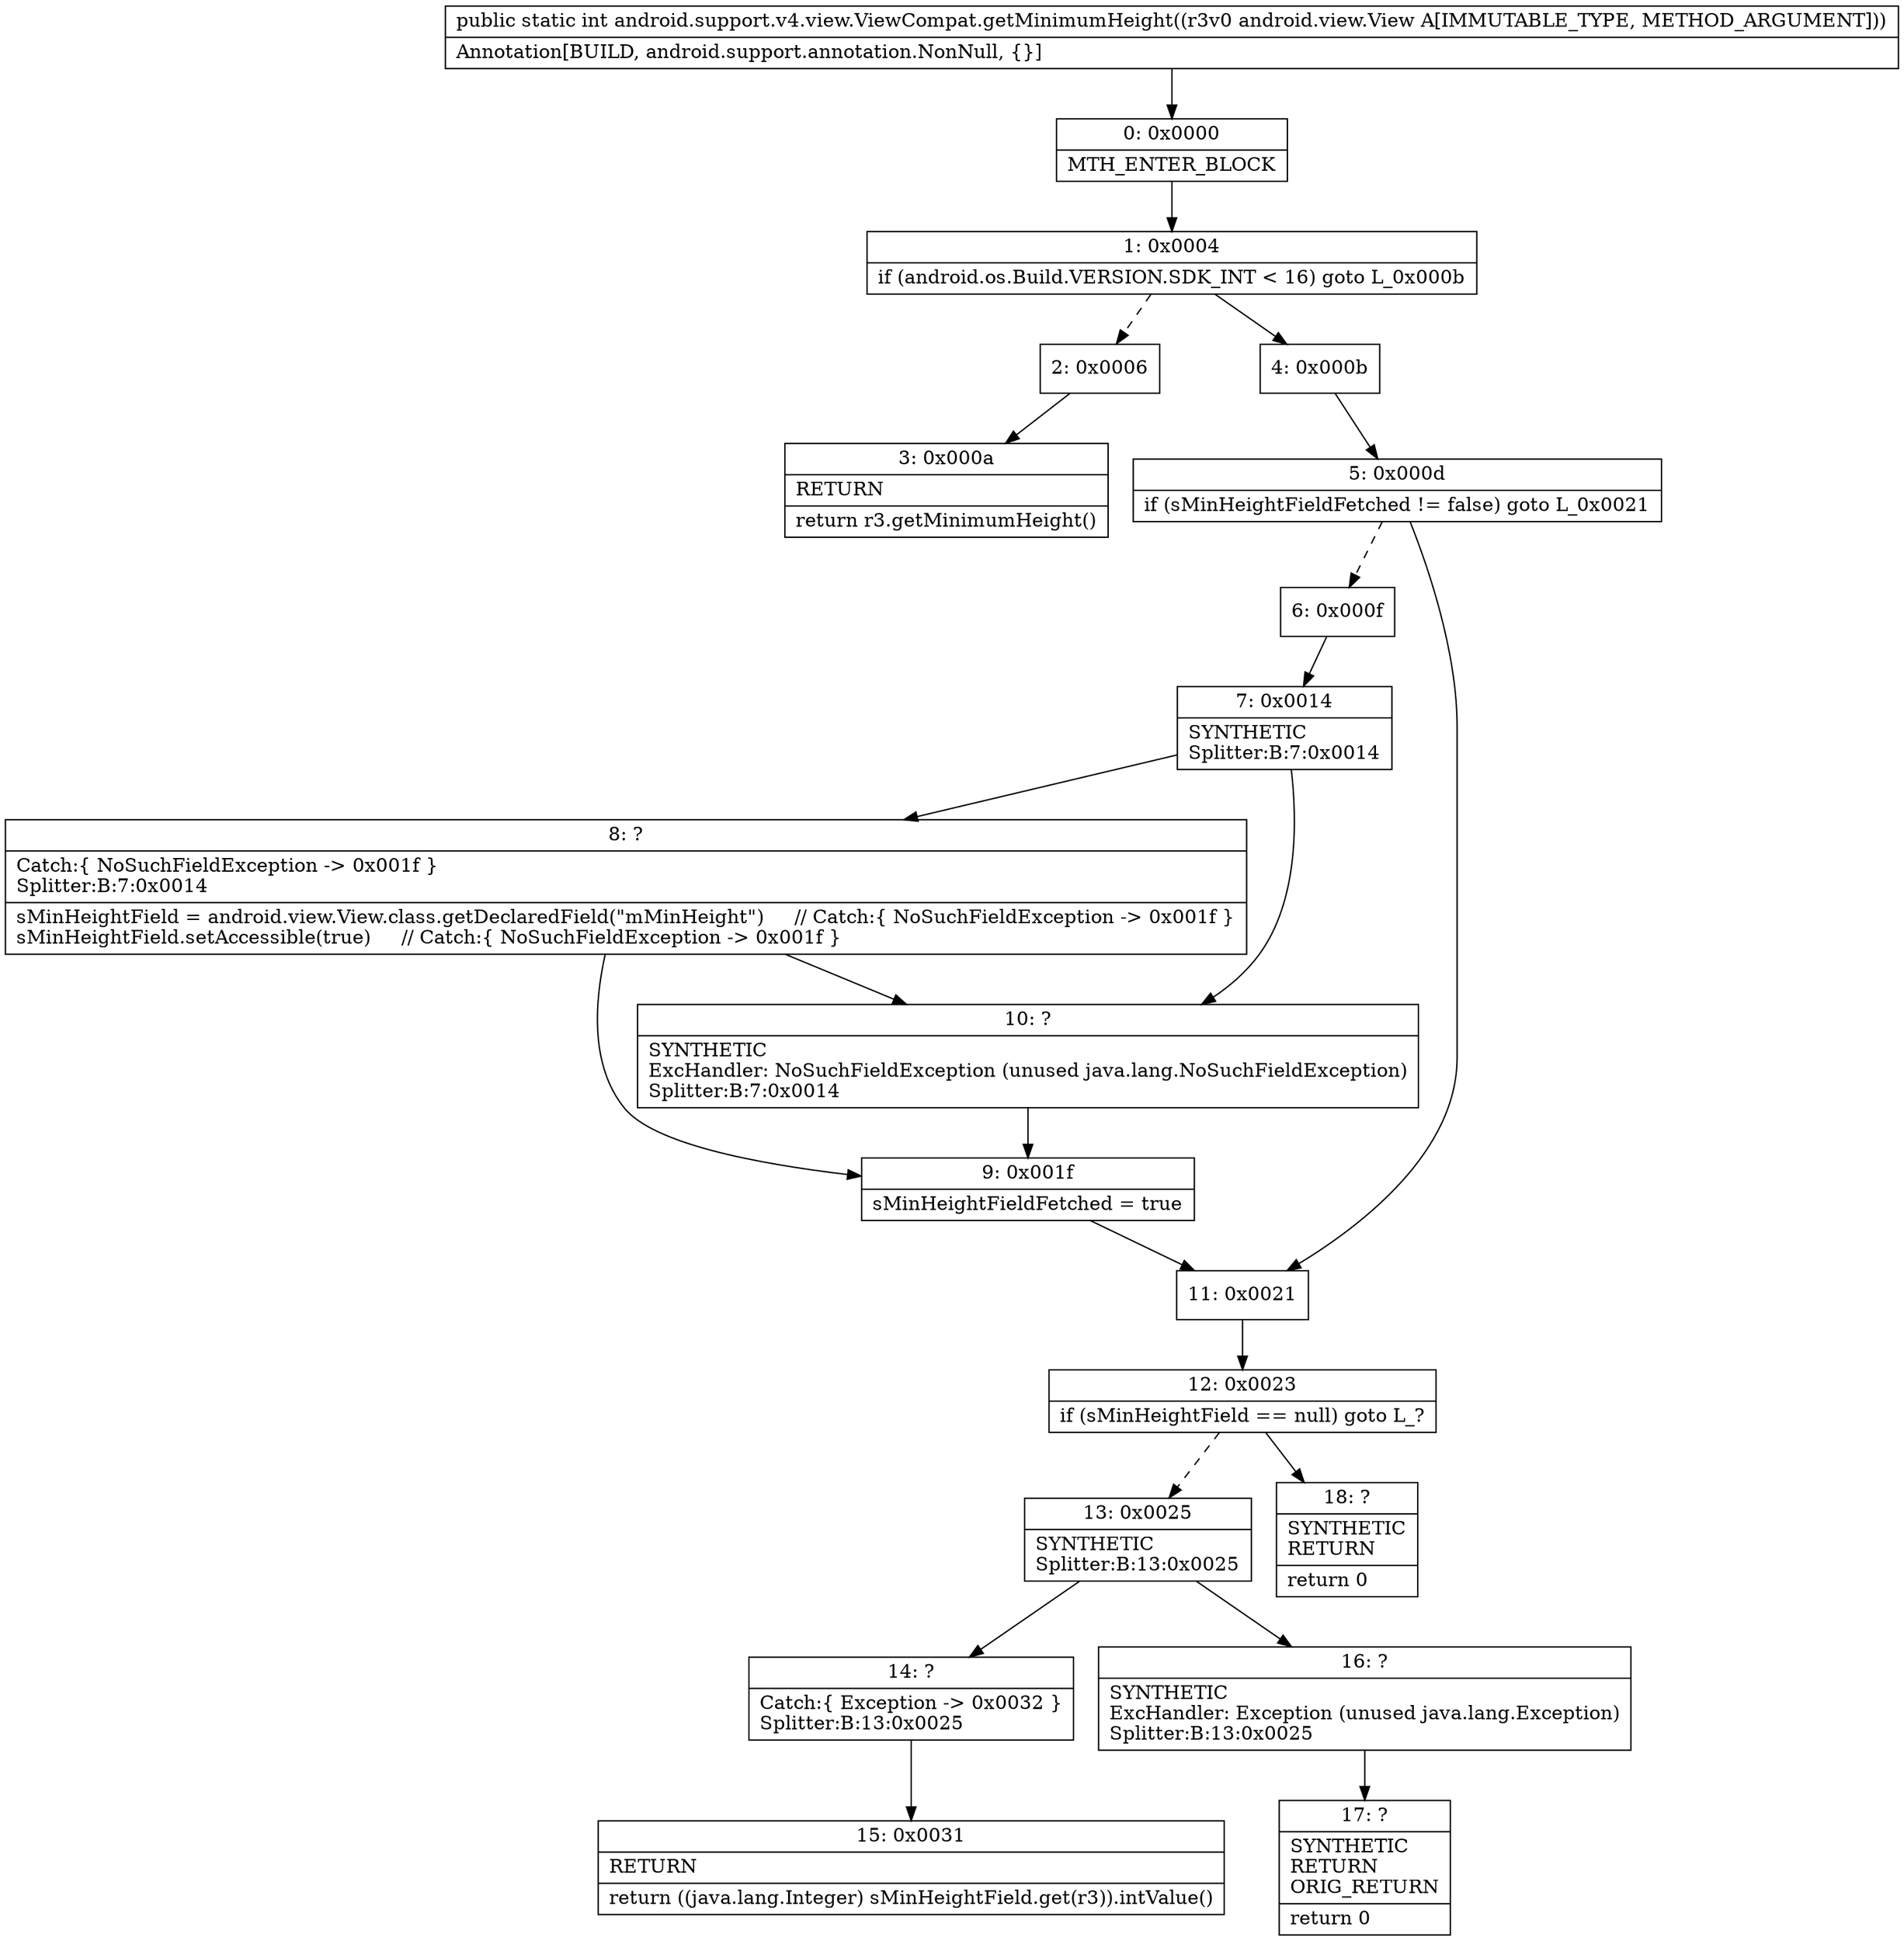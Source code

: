 digraph "CFG forandroid.support.v4.view.ViewCompat.getMinimumHeight(Landroid\/view\/View;)I" {
Node_0 [shape=record,label="{0\:\ 0x0000|MTH_ENTER_BLOCK\l}"];
Node_1 [shape=record,label="{1\:\ 0x0004|if (android.os.Build.VERSION.SDK_INT \< 16) goto L_0x000b\l}"];
Node_2 [shape=record,label="{2\:\ 0x0006}"];
Node_3 [shape=record,label="{3\:\ 0x000a|RETURN\l|return r3.getMinimumHeight()\l}"];
Node_4 [shape=record,label="{4\:\ 0x000b}"];
Node_5 [shape=record,label="{5\:\ 0x000d|if (sMinHeightFieldFetched != false) goto L_0x0021\l}"];
Node_6 [shape=record,label="{6\:\ 0x000f}"];
Node_7 [shape=record,label="{7\:\ 0x0014|SYNTHETIC\lSplitter:B:7:0x0014\l}"];
Node_8 [shape=record,label="{8\:\ ?|Catch:\{ NoSuchFieldException \-\> 0x001f \}\lSplitter:B:7:0x0014\l|sMinHeightField = android.view.View.class.getDeclaredField(\"mMinHeight\")     \/\/ Catch:\{ NoSuchFieldException \-\> 0x001f \}\lsMinHeightField.setAccessible(true)     \/\/ Catch:\{ NoSuchFieldException \-\> 0x001f \}\l}"];
Node_9 [shape=record,label="{9\:\ 0x001f|sMinHeightFieldFetched = true\l}"];
Node_10 [shape=record,label="{10\:\ ?|SYNTHETIC\lExcHandler: NoSuchFieldException (unused java.lang.NoSuchFieldException)\lSplitter:B:7:0x0014\l}"];
Node_11 [shape=record,label="{11\:\ 0x0021}"];
Node_12 [shape=record,label="{12\:\ 0x0023|if (sMinHeightField == null) goto L_?\l}"];
Node_13 [shape=record,label="{13\:\ 0x0025|SYNTHETIC\lSplitter:B:13:0x0025\l}"];
Node_14 [shape=record,label="{14\:\ ?|Catch:\{ Exception \-\> 0x0032 \}\lSplitter:B:13:0x0025\l}"];
Node_15 [shape=record,label="{15\:\ 0x0031|RETURN\l|return ((java.lang.Integer) sMinHeightField.get(r3)).intValue()\l}"];
Node_16 [shape=record,label="{16\:\ ?|SYNTHETIC\lExcHandler: Exception (unused java.lang.Exception)\lSplitter:B:13:0x0025\l}"];
Node_17 [shape=record,label="{17\:\ ?|SYNTHETIC\lRETURN\lORIG_RETURN\l|return 0\l}"];
Node_18 [shape=record,label="{18\:\ ?|SYNTHETIC\lRETURN\l|return 0\l}"];
MethodNode[shape=record,label="{public static int android.support.v4.view.ViewCompat.getMinimumHeight((r3v0 android.view.View A[IMMUTABLE_TYPE, METHOD_ARGUMENT]))  | Annotation[BUILD, android.support.annotation.NonNull, \{\}]\l}"];
MethodNode -> Node_0;
Node_0 -> Node_1;
Node_1 -> Node_2[style=dashed];
Node_1 -> Node_4;
Node_2 -> Node_3;
Node_4 -> Node_5;
Node_5 -> Node_6[style=dashed];
Node_5 -> Node_11;
Node_6 -> Node_7;
Node_7 -> Node_8;
Node_7 -> Node_10;
Node_8 -> Node_9;
Node_8 -> Node_10;
Node_9 -> Node_11;
Node_10 -> Node_9;
Node_11 -> Node_12;
Node_12 -> Node_13[style=dashed];
Node_12 -> Node_18;
Node_13 -> Node_14;
Node_13 -> Node_16;
Node_14 -> Node_15;
Node_16 -> Node_17;
}

